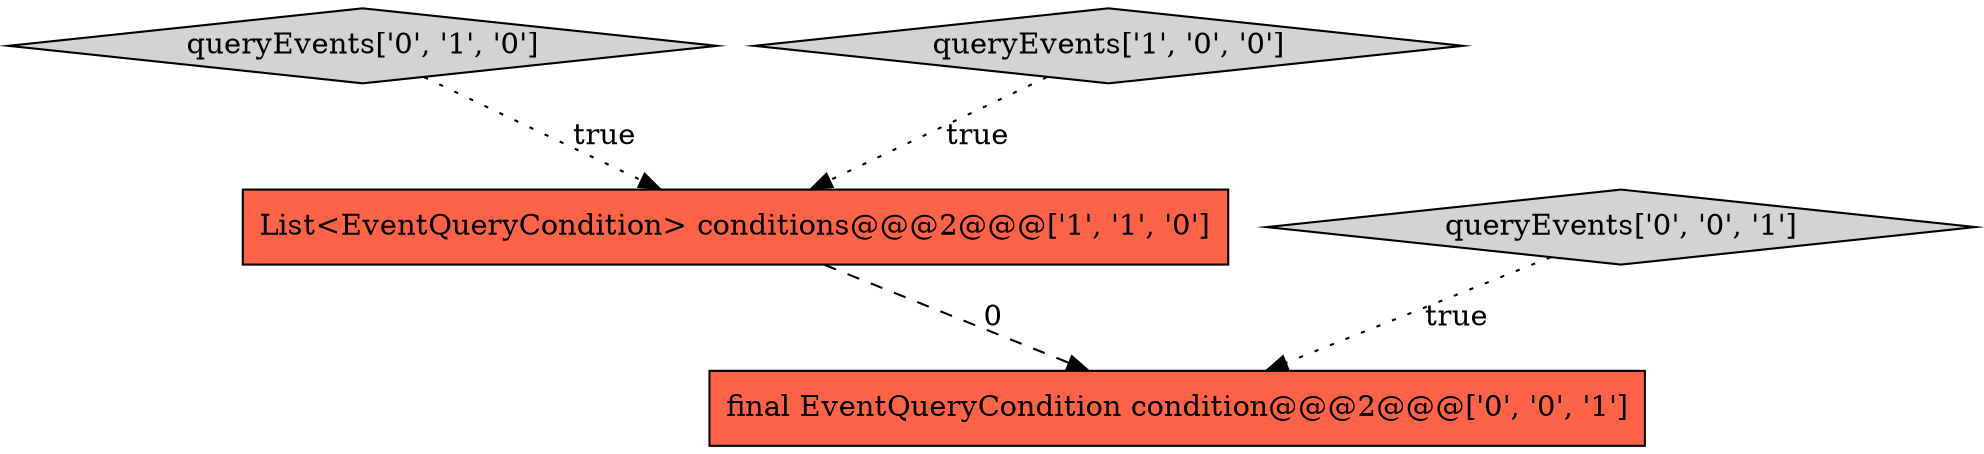 digraph {
2 [style = filled, label = "queryEvents['0', '1', '0']", fillcolor = lightgray, shape = diamond image = "AAA0AAABBB2BBB"];
4 [style = filled, label = "final EventQueryCondition condition@@@2@@@['0', '0', '1']", fillcolor = tomato, shape = box image = "AAA0AAABBB3BBB"];
1 [style = filled, label = "List<EventQueryCondition> conditions@@@2@@@['1', '1', '0']", fillcolor = tomato, shape = box image = "AAA0AAABBB1BBB"];
0 [style = filled, label = "queryEvents['1', '0', '0']", fillcolor = lightgray, shape = diamond image = "AAA0AAABBB1BBB"];
3 [style = filled, label = "queryEvents['0', '0', '1']", fillcolor = lightgray, shape = diamond image = "AAA0AAABBB3BBB"];
2->1 [style = dotted, label="true"];
0->1 [style = dotted, label="true"];
3->4 [style = dotted, label="true"];
1->4 [style = dashed, label="0"];
}
